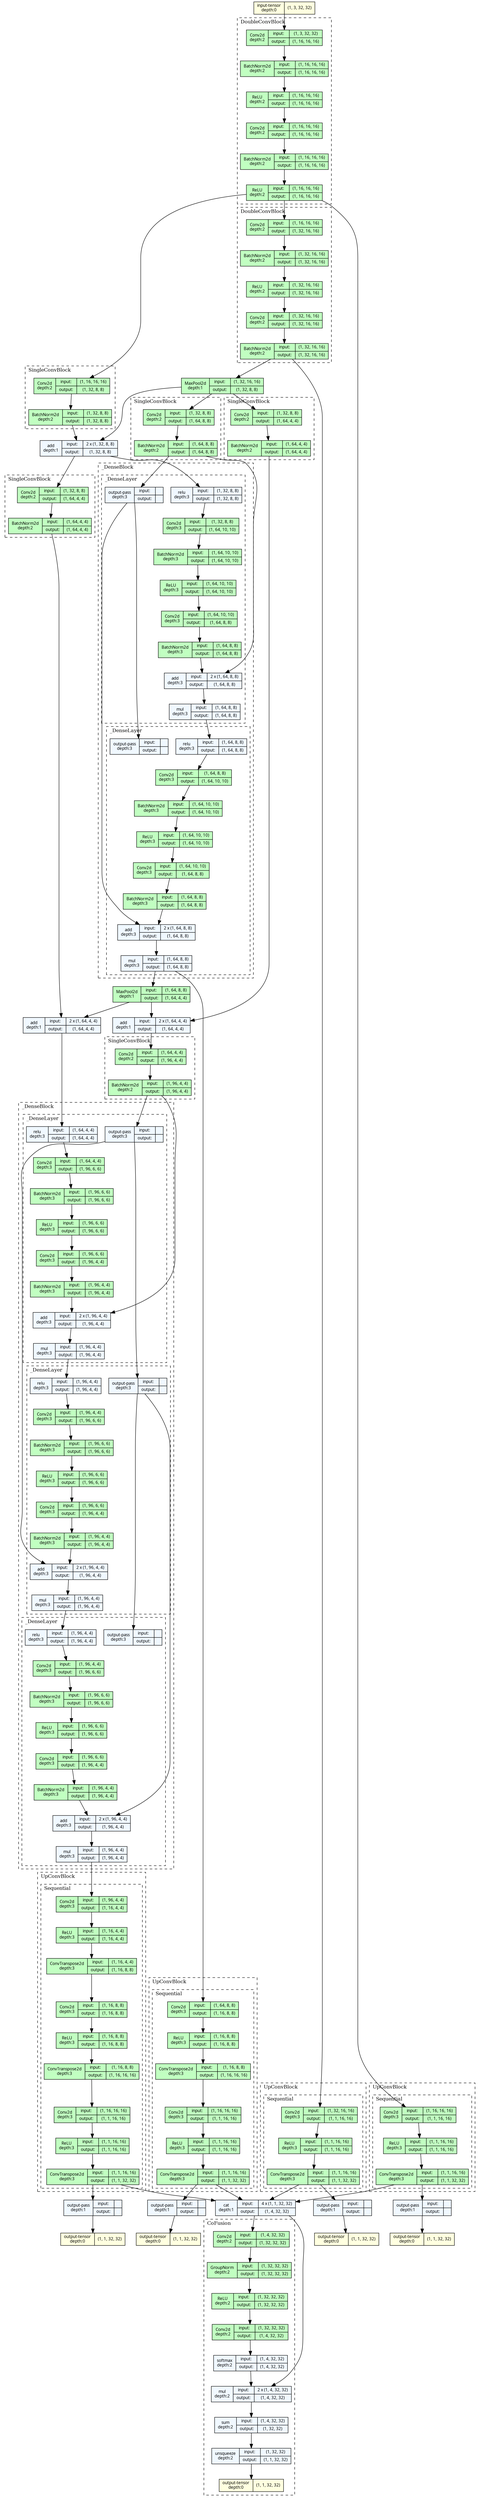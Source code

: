 strict digraph model {
	graph [ordering=in size="90.6,90.6"]
	node [align=left fontname="Linux libertine" fontsize=10 height=0.2 ranksep=0.1 shape=record style=filled]
	edge [fontsize=10]
	0 [label="input-tensor&#92;ndepth:0|(1, 3, 32, 32)" fillcolor=lightyellow]
	subgraph cluster_2 {
		fontsize=12 label=DoubleConvBlock labeljust=l style=dashed
		1 [label="Conv2d&#92;ndepth:2|{input:|output:}|{(1, 3, 32, 32)|(1, 16, 16, 16)}" fillcolor=darkseagreen1]
		2 [label="BatchNorm2d&#92;ndepth:2|{input:|output:}|{(1, 16, 16, 16)|(1, 16, 16, 16)}" fillcolor=darkseagreen1]
		3 [label="ReLU&#92;ndepth:2|{input:|output:}|{(1, 16, 16, 16)|(1, 16, 16, 16)}" fillcolor=darkseagreen1]
		4 [label="Conv2d&#92;ndepth:2|{input:|output:}|{(1, 16, 16, 16)|(1, 16, 16, 16)}" fillcolor=darkseagreen1]
		5 [label="BatchNorm2d&#92;ndepth:2|{input:|output:}|{(1, 16, 16, 16)|(1, 16, 16, 16)}" fillcolor=darkseagreen1]
		6 [label="ReLU&#92;ndepth:2|{input:|output:}|{(1, 16, 16, 16)|(1, 16, 16, 16)}" fillcolor=darkseagreen1]
	}
	subgraph cluster_3 {
		fontsize=12 label=SingleConvBlock labeljust=l style=dashed
		7 [label="Conv2d&#92;ndepth:2|{input:|output:}|{(1, 16, 16, 16)|(1, 32, 8, 8)}" fillcolor=darkseagreen1]
		8 [label="BatchNorm2d&#92;ndepth:2|{input:|output:}|{(1, 32, 8, 8)|(1, 32, 8, 8)}" fillcolor=darkseagreen1]
	}
	subgraph cluster_4 {
		fontsize=12 label=DoubleConvBlock labeljust=l style=dashed
		9 [label="Conv2d&#92;ndepth:2|{input:|output:}|{(1, 16, 16, 16)|(1, 32, 16, 16)}" fillcolor=darkseagreen1]
		10 [label="BatchNorm2d&#92;ndepth:2|{input:|output:}|{(1, 32, 16, 16)|(1, 32, 16, 16)}" fillcolor=darkseagreen1]
		11 [label="ReLU&#92;ndepth:2|{input:|output:}|{(1, 32, 16, 16)|(1, 32, 16, 16)}" fillcolor=darkseagreen1]
		12 [label="Conv2d&#92;ndepth:2|{input:|output:}|{(1, 32, 16, 16)|(1, 32, 16, 16)}" fillcolor=darkseagreen1]
		13 [label="BatchNorm2d&#92;ndepth:2|{input:|output:}|{(1, 32, 16, 16)|(1, 32, 16, 16)}" fillcolor=darkseagreen1]
	}
	14 [label="MaxPool2d&#92;ndepth:1|{input:|output:}|{(1, 32, 16, 16)|(1, 32, 8, 8)}" fillcolor=darkseagreen1]
	15 [label="add&#92;ndepth:1|{input:|output:}|{2 x (1, 32, 8, 8)|(1, 32, 8, 8)}" fillcolor=aliceblue]
	subgraph cluster_5 {
		fontsize=12 label=SingleConvBlock labeljust=l style=dashed
		16 [label="Conv2d&#92;ndepth:2|{input:|output:}|{(1, 32, 8, 8)|(1, 64, 4, 4)}" fillcolor=darkseagreen1]
		17 [label="BatchNorm2d&#92;ndepth:2|{input:|output:}|{(1, 64, 4, 4)|(1, 64, 4, 4)}" fillcolor=darkseagreen1]
	}
	subgraph cluster_6 {
		fontsize=12 label=SingleConvBlock labeljust=l style=dashed
		18 [label="Conv2d&#92;ndepth:2|{input:|output:}|{(1, 32, 8, 8)|(1, 64, 8, 8)}" fillcolor=darkseagreen1]
		19 [label="BatchNorm2d&#92;ndepth:2|{input:|output:}|{(1, 64, 8, 8)|(1, 64, 8, 8)}" fillcolor=darkseagreen1]
	}
	subgraph cluster_7 {
		fontsize=12 label=_DenseBlock labeljust=l style=dashed
		subgraph cluster_8 {
			fontsize=12 label=_DenseLayer labeljust=l style=dashed
			20 [label="relu&#92;ndepth:3|{input:|output:}|{(1, 32, 8, 8)|(1, 32, 8, 8)}" fillcolor=aliceblue]
			21 [label="Conv2d&#92;ndepth:3|{input:|output:}|{(1, 32, 8, 8)|(1, 64, 10, 10)}" fillcolor=darkseagreen1]
			22 [label="BatchNorm2d&#92;ndepth:3|{input:|output:}|{(1, 64, 10, 10)|(1, 64, 10, 10)}" fillcolor=darkseagreen1]
			23 [label="ReLU&#92;ndepth:3|{input:|output:}|{(1, 64, 10, 10)|(1, 64, 10, 10)}" fillcolor=darkseagreen1]
			24 [label="Conv2d&#92;ndepth:3|{input:|output:}|{(1, 64, 10, 10)|(1, 64, 8, 8)}" fillcolor=darkseagreen1]
			25 [label="BatchNorm2d&#92;ndepth:3|{input:|output:}|{(1, 64, 8, 8)|(1, 64, 8, 8)}" fillcolor=darkseagreen1]
			26 [label="add&#92;ndepth:3|{input:|output:}|{2 x (1, 64, 8, 8)|(1, 64, 8, 8)}" fillcolor=aliceblue]
			27 [label="mul&#92;ndepth:3|{input:|output:}|{(1, 64, 8, 8)|(1, 64, 8, 8)}" fillcolor=aliceblue]
			28 [label="output-pass&#92;ndepth:3|{input:|output:}|{|}" fillcolor=aliceblue]
		}
		subgraph cluster_9 {
			fontsize=12 label=_DenseLayer labeljust=l style=dashed
			29 [label="relu&#92;ndepth:3|{input:|output:}|{(1, 64, 8, 8)|(1, 64, 8, 8)}" fillcolor=aliceblue]
			30 [label="Conv2d&#92;ndepth:3|{input:|output:}|{(1, 64, 8, 8)|(1, 64, 10, 10)}" fillcolor=darkseagreen1]
			31 [label="BatchNorm2d&#92;ndepth:3|{input:|output:}|{(1, 64, 10, 10)|(1, 64, 10, 10)}" fillcolor=darkseagreen1]
			32 [label="ReLU&#92;ndepth:3|{input:|output:}|{(1, 64, 10, 10)|(1, 64, 10, 10)}" fillcolor=darkseagreen1]
			33 [label="Conv2d&#92;ndepth:3|{input:|output:}|{(1, 64, 10, 10)|(1, 64, 8, 8)}" fillcolor=darkseagreen1]
			34 [label="BatchNorm2d&#92;ndepth:3|{input:|output:}|{(1, 64, 8, 8)|(1, 64, 8, 8)}" fillcolor=darkseagreen1]
			35 [label="add&#92;ndepth:3|{input:|output:}|{2 x (1, 64, 8, 8)|(1, 64, 8, 8)}" fillcolor=aliceblue]
			36 [label="mul&#92;ndepth:3|{input:|output:}|{(1, 64, 8, 8)|(1, 64, 8, 8)}" fillcolor=aliceblue]
			37 [label="output-pass&#92;ndepth:3|{input:|output:}|{|}" fillcolor=aliceblue]
		}
	}
	38 [label="MaxPool2d&#92;ndepth:1|{input:|output:}|{(1, 64, 8, 8)|(1, 64, 4, 4)}" fillcolor=darkseagreen1]
	39 [label="add&#92;ndepth:1|{input:|output:}|{2 x (1, 64, 4, 4)|(1, 64, 4, 4)}" fillcolor=aliceblue]
	subgraph cluster_10 {
		fontsize=12 label=SingleConvBlock labeljust=l style=dashed
		40 [label="Conv2d&#92;ndepth:2|{input:|output:}|{(1, 32, 8, 8)|(1, 64, 4, 4)}" fillcolor=darkseagreen1]
		41 [label="BatchNorm2d&#92;ndepth:2|{input:|output:}|{(1, 64, 4, 4)|(1, 64, 4, 4)}" fillcolor=darkseagreen1]
	}
	42 [label="add&#92;ndepth:1|{input:|output:}|{2 x (1, 64, 4, 4)|(1, 64, 4, 4)}" fillcolor=aliceblue]
	subgraph cluster_11 {
		fontsize=12 label=SingleConvBlock labeljust=l style=dashed
		43 [label="Conv2d&#92;ndepth:2|{input:|output:}|{(1, 64, 4, 4)|(1, 96, 4, 4)}" fillcolor=darkseagreen1]
		44 [label="BatchNorm2d&#92;ndepth:2|{input:|output:}|{(1, 96, 4, 4)|(1, 96, 4, 4)}" fillcolor=darkseagreen1]
	}
	subgraph cluster_12 {
		fontsize=12 label=_DenseBlock labeljust=l style=dashed
		subgraph cluster_13 {
			fontsize=12 label=_DenseLayer labeljust=l style=dashed
			45 [label="relu&#92;ndepth:3|{input:|output:}|{(1, 64, 4, 4)|(1, 64, 4, 4)}" fillcolor=aliceblue]
			46 [label="Conv2d&#92;ndepth:3|{input:|output:}|{(1, 64, 4, 4)|(1, 96, 6, 6)}" fillcolor=darkseagreen1]
			47 [label="BatchNorm2d&#92;ndepth:3|{input:|output:}|{(1, 96, 6, 6)|(1, 96, 6, 6)}" fillcolor=darkseagreen1]
			48 [label="ReLU&#92;ndepth:3|{input:|output:}|{(1, 96, 6, 6)|(1, 96, 6, 6)}" fillcolor=darkseagreen1]
			49 [label="Conv2d&#92;ndepth:3|{input:|output:}|{(1, 96, 6, 6)|(1, 96, 4, 4)}" fillcolor=darkseagreen1]
			50 [label="BatchNorm2d&#92;ndepth:3|{input:|output:}|{(1, 96, 4, 4)|(1, 96, 4, 4)}" fillcolor=darkseagreen1]
			51 [label="add&#92;ndepth:3|{input:|output:}|{2 x (1, 96, 4, 4)|(1, 96, 4, 4)}" fillcolor=aliceblue]
			52 [label="mul&#92;ndepth:3|{input:|output:}|{(1, 96, 4, 4)|(1, 96, 4, 4)}" fillcolor=aliceblue]
			53 [label="output-pass&#92;ndepth:3|{input:|output:}|{|}" fillcolor=aliceblue]
		}
		subgraph cluster_14 {
			fontsize=12 label=_DenseLayer labeljust=l style=dashed
			54 [label="relu&#92;ndepth:3|{input:|output:}|{(1, 96, 4, 4)|(1, 96, 4, 4)}" fillcolor=aliceblue]
			55 [label="Conv2d&#92;ndepth:3|{input:|output:}|{(1, 96, 4, 4)|(1, 96, 6, 6)}" fillcolor=darkseagreen1]
			56 [label="BatchNorm2d&#92;ndepth:3|{input:|output:}|{(1, 96, 6, 6)|(1, 96, 6, 6)}" fillcolor=darkseagreen1]
			57 [label="ReLU&#92;ndepth:3|{input:|output:}|{(1, 96, 6, 6)|(1, 96, 6, 6)}" fillcolor=darkseagreen1]
			58 [label="Conv2d&#92;ndepth:3|{input:|output:}|{(1, 96, 6, 6)|(1, 96, 4, 4)}" fillcolor=darkseagreen1]
			59 [label="BatchNorm2d&#92;ndepth:3|{input:|output:}|{(1, 96, 4, 4)|(1, 96, 4, 4)}" fillcolor=darkseagreen1]
			60 [label="add&#92;ndepth:3|{input:|output:}|{2 x (1, 96, 4, 4)|(1, 96, 4, 4)}" fillcolor=aliceblue]
			61 [label="mul&#92;ndepth:3|{input:|output:}|{(1, 96, 4, 4)|(1, 96, 4, 4)}" fillcolor=aliceblue]
			62 [label="output-pass&#92;ndepth:3|{input:|output:}|{|}" fillcolor=aliceblue]
		}
		subgraph cluster_15 {
			fontsize=12 label=_DenseLayer labeljust=l style=dashed
			63 [label="relu&#92;ndepth:3|{input:|output:}|{(1, 96, 4, 4)|(1, 96, 4, 4)}" fillcolor=aliceblue]
			64 [label="Conv2d&#92;ndepth:3|{input:|output:}|{(1, 96, 4, 4)|(1, 96, 6, 6)}" fillcolor=darkseagreen1]
			65 [label="BatchNorm2d&#92;ndepth:3|{input:|output:}|{(1, 96, 6, 6)|(1, 96, 6, 6)}" fillcolor=darkseagreen1]
			66 [label="ReLU&#92;ndepth:3|{input:|output:}|{(1, 96, 6, 6)|(1, 96, 6, 6)}" fillcolor=darkseagreen1]
			67 [label="Conv2d&#92;ndepth:3|{input:|output:}|{(1, 96, 6, 6)|(1, 96, 4, 4)}" fillcolor=darkseagreen1]
			68 [label="BatchNorm2d&#92;ndepth:3|{input:|output:}|{(1, 96, 4, 4)|(1, 96, 4, 4)}" fillcolor=darkseagreen1]
			69 [label="add&#92;ndepth:3|{input:|output:}|{2 x (1, 96, 4, 4)|(1, 96, 4, 4)}" fillcolor=aliceblue]
			70 [label="mul&#92;ndepth:3|{input:|output:}|{(1, 96, 4, 4)|(1, 96, 4, 4)}" fillcolor=aliceblue]
			71 [label="output-pass&#92;ndepth:3|{input:|output:}|{|}" fillcolor=aliceblue]
		}
	}
	subgraph cluster_16 {
		fontsize=12 label=UpConvBlock labeljust=l style=dashed
		subgraph cluster_17 {
			fontsize=12 label=Sequential labeljust=l style=dashed
			72 [label="Conv2d&#92;ndepth:3|{input:|output:}|{(1, 16, 16, 16)|(1, 1, 16, 16)}" fillcolor=darkseagreen1]
			73 [label="ReLU&#92;ndepth:3|{input:|output:}|{(1, 1, 16, 16)|(1, 1, 16, 16)}" fillcolor=darkseagreen1]
			74 [label="ConvTranspose2d&#92;ndepth:3|{input:|output:}|{(1, 1, 16, 16)|(1, 1, 32, 32)}" fillcolor=darkseagreen1]
		}
	}
	subgraph cluster_18 {
		fontsize=12 label=UpConvBlock labeljust=l style=dashed
		subgraph cluster_19 {
			fontsize=12 label=Sequential labeljust=l style=dashed
			75 [label="Conv2d&#92;ndepth:3|{input:|output:}|{(1, 32, 16, 16)|(1, 1, 16, 16)}" fillcolor=darkseagreen1]
			76 [label="ReLU&#92;ndepth:3|{input:|output:}|{(1, 1, 16, 16)|(1, 1, 16, 16)}" fillcolor=darkseagreen1]
			77 [label="ConvTranspose2d&#92;ndepth:3|{input:|output:}|{(1, 1, 16, 16)|(1, 1, 32, 32)}" fillcolor=darkseagreen1]
		}
	}
	subgraph cluster_20 {
		fontsize=12 label=UpConvBlock labeljust=l style=dashed
		subgraph cluster_21 {
			fontsize=12 label=Sequential labeljust=l style=dashed
			78 [label="Conv2d&#92;ndepth:3|{input:|output:}|{(1, 64, 8, 8)|(1, 16, 8, 8)}" fillcolor=darkseagreen1]
			79 [label="ReLU&#92;ndepth:3|{input:|output:}|{(1, 16, 8, 8)|(1, 16, 8, 8)}" fillcolor=darkseagreen1]
			80 [label="ConvTranspose2d&#92;ndepth:3|{input:|output:}|{(1, 16, 8, 8)|(1, 16, 16, 16)}" fillcolor=darkseagreen1]
			81 [label="Conv2d&#92;ndepth:3|{input:|output:}|{(1, 16, 16, 16)|(1, 1, 16, 16)}" fillcolor=darkseagreen1]
			82 [label="ReLU&#92;ndepth:3|{input:|output:}|{(1, 1, 16, 16)|(1, 1, 16, 16)}" fillcolor=darkseagreen1]
			83 [label="ConvTranspose2d&#92;ndepth:3|{input:|output:}|{(1, 1, 16, 16)|(1, 1, 32, 32)}" fillcolor=darkseagreen1]
		}
	}
	subgraph cluster_22 {
		fontsize=12 label=UpConvBlock labeljust=l style=dashed
		subgraph cluster_23 {
			fontsize=12 label=Sequential labeljust=l style=dashed
			84 [label="Conv2d&#92;ndepth:3|{input:|output:}|{(1, 96, 4, 4)|(1, 16, 4, 4)}" fillcolor=darkseagreen1]
			85 [label="ReLU&#92;ndepth:3|{input:|output:}|{(1, 16, 4, 4)|(1, 16, 4, 4)}" fillcolor=darkseagreen1]
			86 [label="ConvTranspose2d&#92;ndepth:3|{input:|output:}|{(1, 16, 4, 4)|(1, 16, 8, 8)}" fillcolor=darkseagreen1]
			87 [label="Conv2d&#92;ndepth:3|{input:|output:}|{(1, 16, 8, 8)|(1, 16, 8, 8)}" fillcolor=darkseagreen1]
			88 [label="ReLU&#92;ndepth:3|{input:|output:}|{(1, 16, 8, 8)|(1, 16, 8, 8)}" fillcolor=darkseagreen1]
			89 [label="ConvTranspose2d&#92;ndepth:3|{input:|output:}|{(1, 16, 8, 8)|(1, 16, 16, 16)}" fillcolor=darkseagreen1]
			90 [label="Conv2d&#92;ndepth:3|{input:|output:}|{(1, 16, 16, 16)|(1, 1, 16, 16)}" fillcolor=darkseagreen1]
			91 [label="ReLU&#92;ndepth:3|{input:|output:}|{(1, 1, 16, 16)|(1, 1, 16, 16)}" fillcolor=darkseagreen1]
			92 [label="ConvTranspose2d&#92;ndepth:3|{input:|output:}|{(1, 1, 16, 16)|(1, 1, 32, 32)}" fillcolor=darkseagreen1]
		}
	}
	93 [label="cat&#92;ndepth:1|{input:|output:}|{4 x (1, 1, 32, 32)|(1, 4, 32, 32)}" fillcolor=aliceblue]
	subgraph cluster_24 {
		fontsize=12 label=CoFusion labeljust=l style=dashed
		94 [label="Conv2d&#92;ndepth:2|{input:|output:}|{(1, 4, 32, 32)|(1, 32, 32, 32)}" fillcolor=darkseagreen1]
		95 [label="GroupNorm&#92;ndepth:2|{input:|output:}|{(1, 32, 32, 32)|(1, 32, 32, 32)}" fillcolor=darkseagreen1]
		96 [label="ReLU&#92;ndepth:2|{input:|output:}|{(1, 32, 32, 32)|(1, 32, 32, 32)}" fillcolor=darkseagreen1]
		97 [label="Conv2d&#92;ndepth:2|{input:|output:}|{(1, 32, 32, 32)|(1, 4, 32, 32)}" fillcolor=darkseagreen1]
		98 [label="softmax&#92;ndepth:2|{input:|output:}|{(1, 4, 32, 32)|(1, 4, 32, 32)}" fillcolor=aliceblue]
		99 [label="mul&#92;ndepth:2|{input:|output:}|{2 x (1, 4, 32, 32)|(1, 4, 32, 32)}" fillcolor=aliceblue]
		100 [label="sum&#92;ndepth:2|{input:|output:}|{(1, 4, 32, 32)|(1, 32, 32)}" fillcolor=aliceblue]
		101 [label="unsqueeze&#92;ndepth:2|{input:|output:}|{(1, 32, 32)|(1, 1, 32, 32)}" fillcolor=aliceblue]
		102 [label="output-tensor&#92;ndepth:0|(1, 1, 32, 32)" fillcolor=lightyellow]
	}
	103 [label="output-pass&#92;ndepth:1|{input:|output:}|{|}" fillcolor=aliceblue]
	104 [label="output-tensor&#92;ndepth:0|(1, 1, 32, 32)" fillcolor=lightyellow]
	105 [label="output-pass&#92;ndepth:1|{input:|output:}|{|}" fillcolor=aliceblue]
	106 [label="output-tensor&#92;ndepth:0|(1, 1, 32, 32)" fillcolor=lightyellow]
	107 [label="output-pass&#92;ndepth:1|{input:|output:}|{|}" fillcolor=aliceblue]
	108 [label="output-tensor&#92;ndepth:0|(1, 1, 32, 32)" fillcolor=lightyellow]
	109 [label="output-pass&#92;ndepth:1|{input:|output:}|{|}" fillcolor=aliceblue]
	110 [label="output-tensor&#92;ndepth:0|(1, 1, 32, 32)" fillcolor=lightyellow]
	0 -> 1
	1 -> 2
	2 -> 3
	3 -> 4
	4 -> 5
	5 -> 6
	6 -> 7
	7 -> 8
	8 -> 15
	6 -> 9
	9 -> 10
	10 -> 11
	11 -> 12
	12 -> 13
	13 -> 14
	14 -> 15
	15 -> 16
	16 -> 17
	17 -> 39
	14 -> 18
	18 -> 19
	15 -> 20
	19 -> 26
	19 -> 28
	20 -> 21
	21 -> 22
	22 -> 23
	23 -> 24
	24 -> 25
	25 -> 26
	26 -> 27
	27 -> 29
	28 -> 35
	28 -> 37
	29 -> 30
	30 -> 31
	31 -> 32
	32 -> 33
	33 -> 34
	34 -> 35
	35 -> 36
	36 -> 38
	38 -> 39
	38 -> 42
	14 -> 40
	40 -> 41
	41 -> 42
	42 -> 43
	43 -> 44
	39 -> 45
	44 -> 51
	44 -> 53
	45 -> 46
	46 -> 47
	47 -> 48
	48 -> 49
	49 -> 50
	50 -> 51
	51 -> 52
	52 -> 54
	53 -> 60
	53 -> 62
	54 -> 55
	55 -> 56
	56 -> 57
	57 -> 58
	58 -> 59
	59 -> 60
	60 -> 61
	61 -> 63
	62 -> 69
	62 -> 71
	63 -> 64
	64 -> 65
	65 -> 66
	66 -> 67
	67 -> 68
	68 -> 69
	69 -> 70
	6 -> 72
	72 -> 73
	73 -> 74
	74 -> 93
	74 -> 107
	13 -> 75
	75 -> 76
	76 -> 77
	77 -> 93
	77 -> 105
	36 -> 78
	78 -> 79
	79 -> 80
	80 -> 81
	81 -> 82
	82 -> 83
	83 -> 93
	83 -> 103
	70 -> 84
	84 -> 85
	85 -> 86
	86 -> 87
	87 -> 88
	88 -> 89
	89 -> 90
	90 -> 91
	91 -> 92
	92 -> 93
	92 -> 109
	93 -> 94
	93 -> 99
	94 -> 95
	95 -> 96
	96 -> 97
	97 -> 98
	98 -> 99
	99 -> 100
	100 -> 101
	101 -> 102
	103 -> 104
	105 -> 106
	107 -> 108
	109 -> 110
}
